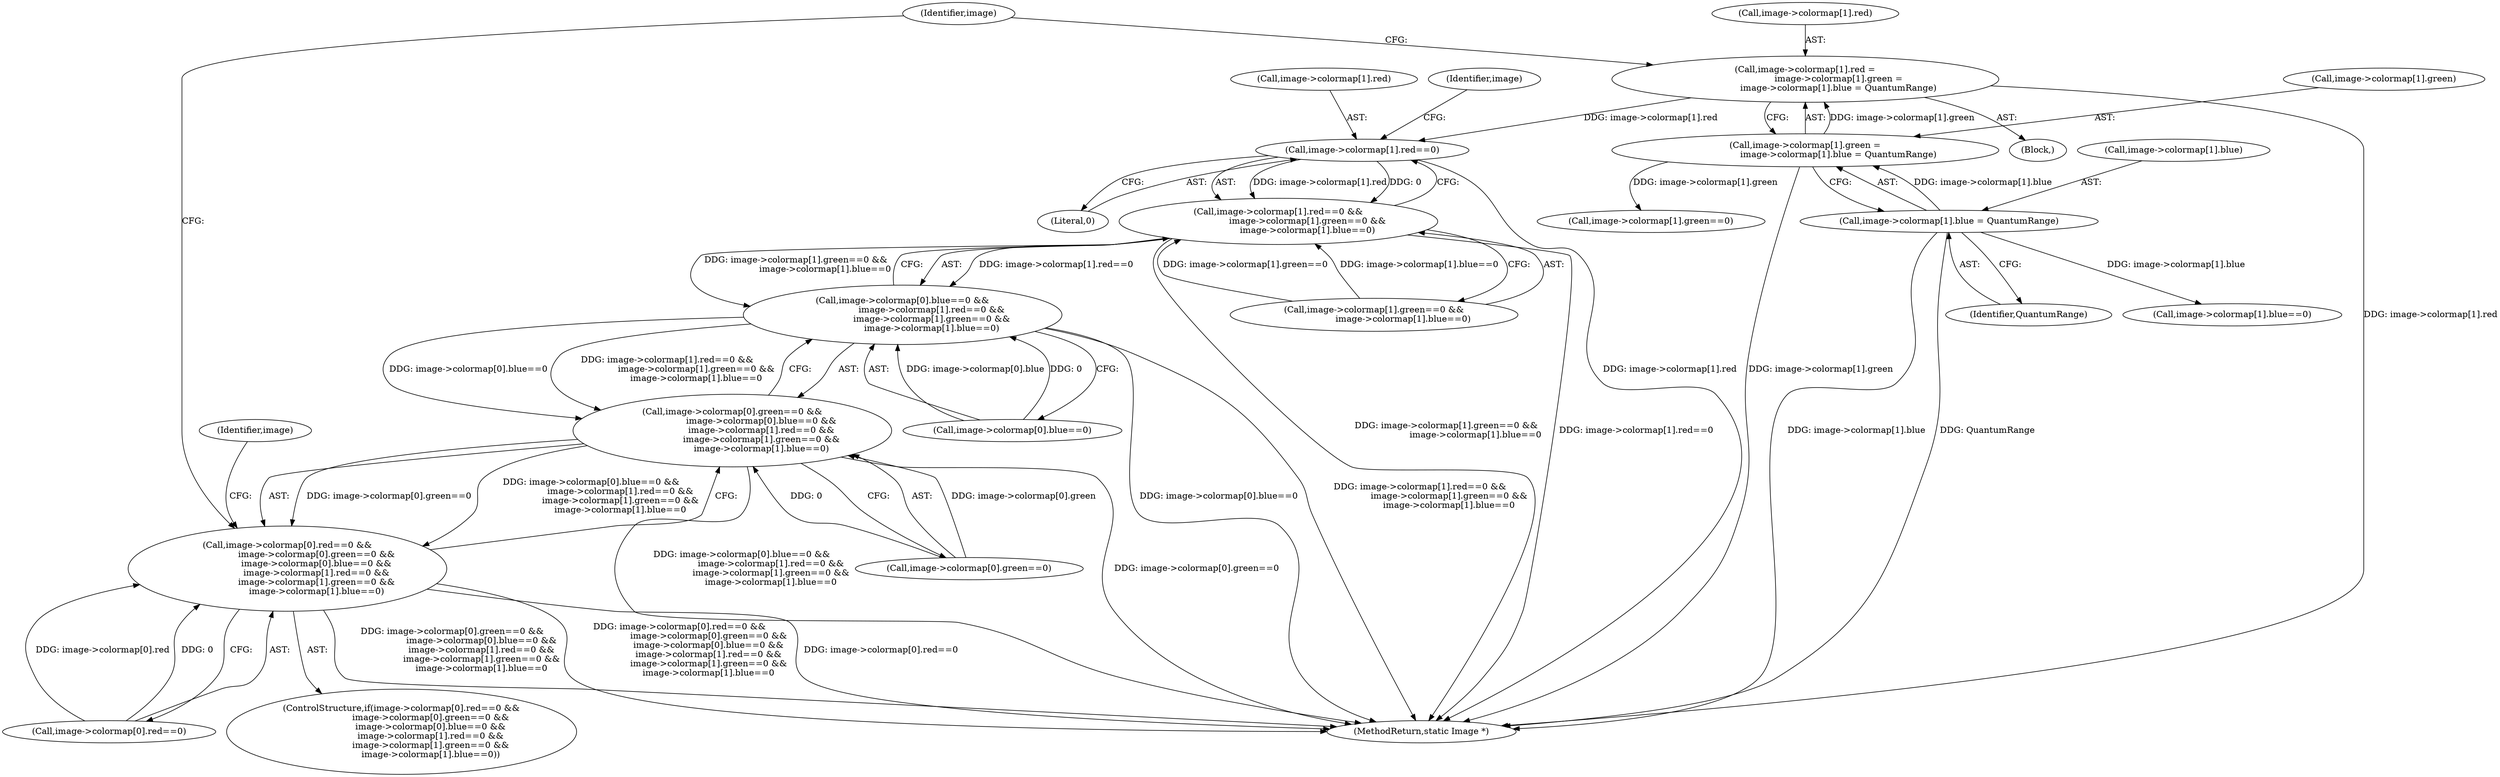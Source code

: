 digraph "0_ImageMagick_4eae304e773bad8a876c3c26fdffac24d4253ae4@array" {
"1001023" [label="(Call,image->colormap[1].red =\n                        image->colormap[1].green =\n                        image->colormap[1].blue = QuantumRange)"];
"1001031" [label="(Call,image->colormap[1].green =\n                        image->colormap[1].blue = QuantumRange)"];
"1001039" [label="(Call,image->colormap[1].blue = QuantumRange)"];
"1000994" [label="(Call,image->colormap[1].red==0)"];
"1000993" [label="(Call,image->colormap[1].red==0 &&\n                     image->colormap[1].green==0 &&\n                     image->colormap[1].blue==0)"];
"1000983" [label="(Call,image->colormap[0].blue==0 &&\n                     image->colormap[1].red==0 &&\n                     image->colormap[1].green==0 &&\n                     image->colormap[1].blue==0)"];
"1000973" [label="(Call,image->colormap[0].green==0 &&\n                     image->colormap[0].blue==0 &&\n                     image->colormap[1].red==0 &&\n                     image->colormap[1].green==0 &&\n                     image->colormap[1].blue==0)"];
"1000963" [label="(Call,image->colormap[0].red==0 &&\n                     image->colormap[0].green==0 &&\n                     image->colormap[0].blue==0 &&\n                     image->colormap[1].red==0 &&\n                     image->colormap[1].green==0 &&\n                     image->colormap[1].blue==0)"];
"1001002" [label="(Literal,0)"];
"1001022" [label="(Block,)"];
"1000994" [label="(Call,image->colormap[1].red==0)"];
"1000995" [label="(Call,image->colormap[1].red)"];
"1000993" [label="(Call,image->colormap[1].red==0 &&\n                     image->colormap[1].green==0 &&\n                     image->colormap[1].blue==0)"];
"1000984" [label="(Call,image->colormap[0].blue==0)"];
"1000963" [label="(Call,image->colormap[0].red==0 &&\n                     image->colormap[0].green==0 &&\n                     image->colormap[0].blue==0 &&\n                     image->colormap[1].red==0 &&\n                     image->colormap[1].green==0 &&\n                     image->colormap[1].blue==0)"];
"1000983" [label="(Call,image->colormap[0].blue==0 &&\n                     image->colormap[1].red==0 &&\n                     image->colormap[1].green==0 &&\n                     image->colormap[1].blue==0)"];
"1000964" [label="(Call,image->colormap[0].red==0)"];
"1001003" [label="(Call,image->colormap[1].green==0 &&\n                     image->colormap[1].blue==0)"];
"1000973" [label="(Call,image->colormap[0].green==0 &&\n                     image->colormap[0].blue==0 &&\n                     image->colormap[1].red==0 &&\n                     image->colormap[1].green==0 &&\n                     image->colormap[1].blue==0)"];
"1001004" [label="(Call,image->colormap[1].green==0)"];
"1001027" [label="(Identifier,image)"];
"1001047" [label="(Identifier,QuantumRange)"];
"1001013" [label="(Call,image->colormap[1].blue==0)"];
"1001024" [label="(Call,image->colormap[1].red)"];
"1000974" [label="(Call,image->colormap[0].green==0)"];
"1001039" [label="(Call,image->colormap[1].blue = QuantumRange)"];
"1000962" [label="(ControlStructure,if(image->colormap[0].red==0 &&\n                     image->colormap[0].green==0 &&\n                     image->colormap[0].blue==0 &&\n                     image->colormap[1].red==0 &&\n                     image->colormap[1].green==0 &&\n                     image->colormap[1].blue==0))"];
"1001008" [label="(Identifier,image)"];
"1001031" [label="(Call,image->colormap[1].green =\n                        image->colormap[1].blue = QuantumRange)"];
"1001051" [label="(Identifier,image)"];
"1001040" [label="(Call,image->colormap[1].blue)"];
"1001032" [label="(Call,image->colormap[1].green)"];
"1001954" [label="(MethodReturn,static Image *)"];
"1001023" [label="(Call,image->colormap[1].red =\n                        image->colormap[1].green =\n                        image->colormap[1].blue = QuantumRange)"];
"1001023" -> "1001022"  [label="AST: "];
"1001023" -> "1001031"  [label="CFG: "];
"1001024" -> "1001023"  [label="AST: "];
"1001031" -> "1001023"  [label="AST: "];
"1001051" -> "1001023"  [label="CFG: "];
"1001023" -> "1001954"  [label="DDG: image->colormap[1].red"];
"1001023" -> "1000994"  [label="DDG: image->colormap[1].red"];
"1001031" -> "1001023"  [label="DDG: image->colormap[1].green"];
"1001031" -> "1001039"  [label="CFG: "];
"1001032" -> "1001031"  [label="AST: "];
"1001039" -> "1001031"  [label="AST: "];
"1001031" -> "1001954"  [label="DDG: image->colormap[1].green"];
"1001031" -> "1001004"  [label="DDG: image->colormap[1].green"];
"1001039" -> "1001031"  [label="DDG: image->colormap[1].blue"];
"1001039" -> "1001047"  [label="CFG: "];
"1001040" -> "1001039"  [label="AST: "];
"1001047" -> "1001039"  [label="AST: "];
"1001039" -> "1001954"  [label="DDG: image->colormap[1].blue"];
"1001039" -> "1001954"  [label="DDG: QuantumRange"];
"1001039" -> "1001013"  [label="DDG: image->colormap[1].blue"];
"1000994" -> "1000993"  [label="AST: "];
"1000994" -> "1001002"  [label="CFG: "];
"1000995" -> "1000994"  [label="AST: "];
"1001002" -> "1000994"  [label="AST: "];
"1001008" -> "1000994"  [label="CFG: "];
"1000993" -> "1000994"  [label="CFG: "];
"1000994" -> "1001954"  [label="DDG: image->colormap[1].red"];
"1000994" -> "1000993"  [label="DDG: image->colormap[1].red"];
"1000994" -> "1000993"  [label="DDG: 0"];
"1000993" -> "1000983"  [label="AST: "];
"1000993" -> "1001003"  [label="CFG: "];
"1001003" -> "1000993"  [label="AST: "];
"1000983" -> "1000993"  [label="CFG: "];
"1000993" -> "1001954"  [label="DDG: image->colormap[1].green==0 &&\n                     image->colormap[1].blue==0"];
"1000993" -> "1001954"  [label="DDG: image->colormap[1].red==0"];
"1000993" -> "1000983"  [label="DDG: image->colormap[1].red==0"];
"1000993" -> "1000983"  [label="DDG: image->colormap[1].green==0 &&\n                     image->colormap[1].blue==0"];
"1001003" -> "1000993"  [label="DDG: image->colormap[1].green==0"];
"1001003" -> "1000993"  [label="DDG: image->colormap[1].blue==0"];
"1000983" -> "1000973"  [label="AST: "];
"1000983" -> "1000984"  [label="CFG: "];
"1000984" -> "1000983"  [label="AST: "];
"1000973" -> "1000983"  [label="CFG: "];
"1000983" -> "1001954"  [label="DDG: image->colormap[0].blue==0"];
"1000983" -> "1001954"  [label="DDG: image->colormap[1].red==0 &&\n                     image->colormap[1].green==0 &&\n                     image->colormap[1].blue==0"];
"1000983" -> "1000973"  [label="DDG: image->colormap[0].blue==0"];
"1000983" -> "1000973"  [label="DDG: image->colormap[1].red==0 &&\n                     image->colormap[1].green==0 &&\n                     image->colormap[1].blue==0"];
"1000984" -> "1000983"  [label="DDG: image->colormap[0].blue"];
"1000984" -> "1000983"  [label="DDG: 0"];
"1000973" -> "1000963"  [label="AST: "];
"1000973" -> "1000974"  [label="CFG: "];
"1000974" -> "1000973"  [label="AST: "];
"1000963" -> "1000973"  [label="CFG: "];
"1000973" -> "1001954"  [label="DDG: image->colormap[0].green==0"];
"1000973" -> "1001954"  [label="DDG: image->colormap[0].blue==0 &&\n                     image->colormap[1].red==0 &&\n                     image->colormap[1].green==0 &&\n                     image->colormap[1].blue==0"];
"1000973" -> "1000963"  [label="DDG: image->colormap[0].green==0"];
"1000973" -> "1000963"  [label="DDG: image->colormap[0].blue==0 &&\n                     image->colormap[1].red==0 &&\n                     image->colormap[1].green==0 &&\n                     image->colormap[1].blue==0"];
"1000974" -> "1000973"  [label="DDG: image->colormap[0].green"];
"1000974" -> "1000973"  [label="DDG: 0"];
"1000963" -> "1000962"  [label="AST: "];
"1000963" -> "1000964"  [label="CFG: "];
"1000964" -> "1000963"  [label="AST: "];
"1001027" -> "1000963"  [label="CFG: "];
"1001051" -> "1000963"  [label="CFG: "];
"1000963" -> "1001954"  [label="DDG: image->colormap[0].red==0"];
"1000963" -> "1001954"  [label="DDG: image->colormap[0].green==0 &&\n                     image->colormap[0].blue==0 &&\n                     image->colormap[1].red==0 &&\n                     image->colormap[1].green==0 &&\n                     image->colormap[1].blue==0"];
"1000963" -> "1001954"  [label="DDG: image->colormap[0].red==0 &&\n                     image->colormap[0].green==0 &&\n                     image->colormap[0].blue==0 &&\n                     image->colormap[1].red==0 &&\n                     image->colormap[1].green==0 &&\n                     image->colormap[1].blue==0"];
"1000964" -> "1000963"  [label="DDG: image->colormap[0].red"];
"1000964" -> "1000963"  [label="DDG: 0"];
}
